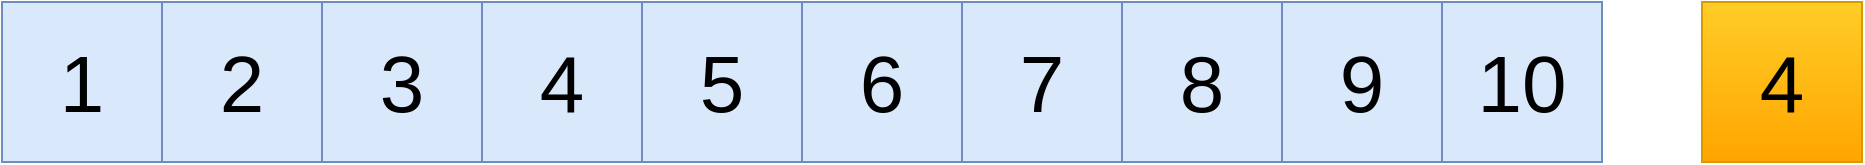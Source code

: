 <mxfile version="13.8.5" type="device" pages="4"><diagram id="A8o8ndIOnpaIri9oaf6F" name="Page-1"><mxGraphModel dx="1038" dy="523" grid="1" gridSize="13" guides="1" tooltips="1" connect="1" arrows="1" fold="1" page="1" pageScale="1" pageWidth="850" pageHeight="1100" math="0" shadow="0"><root><mxCell id="0"/><mxCell id="1" parent="0"/><mxCell id="m0-5EZ30yBmrkgnZqrFr-1" value="&lt;font style=&quot;font-size: 40px&quot;&gt;1&lt;/font&gt;" style="whiteSpace=wrap;html=1;aspect=fixed;fillColor=#dae8fc;strokeColor=#6c8ebf;" parent="1" vertex="1"><mxGeometry y="150" width="80" height="80" as="geometry"/></mxCell><mxCell id="m0-5EZ30yBmrkgnZqrFr-2" value="&lt;font style=&quot;font-size: 40px&quot;&gt;2&lt;/font&gt;" style="whiteSpace=wrap;html=1;aspect=fixed;fillColor=#dae8fc;strokeColor=#6c8ebf;" parent="1" vertex="1"><mxGeometry x="80" y="150" width="80" height="80" as="geometry"/></mxCell><mxCell id="m0-5EZ30yBmrkgnZqrFr-3" value="3" style="whiteSpace=wrap;html=1;aspect=fixed;fontSize=40;fillColor=#dae8fc;strokeColor=#6c8ebf;" parent="1" vertex="1"><mxGeometry x="160" y="150" width="80" height="80" as="geometry"/></mxCell><mxCell id="m0-5EZ30yBmrkgnZqrFr-4" value="4" style="whiteSpace=wrap;html=1;aspect=fixed;fontSize=40;fillColor=#dae8fc;strokeColor=#6c8ebf;" parent="1" vertex="1"><mxGeometry x="240" y="150" width="80" height="80" as="geometry"/></mxCell><mxCell id="m0-5EZ30yBmrkgnZqrFr-5" value="5" style="whiteSpace=wrap;html=1;aspect=fixed;fontSize=40;fillColor=#dae8fc;strokeColor=#6c8ebf;" parent="1" vertex="1"><mxGeometry x="320" y="150" width="80" height="80" as="geometry"/></mxCell><mxCell id="m0-5EZ30yBmrkgnZqrFr-6" value="6" style="whiteSpace=wrap;html=1;aspect=fixed;fontSize=40;fillColor=#dae8fc;strokeColor=#6c8ebf;" parent="1" vertex="1"><mxGeometry x="400" y="150" width="80" height="80" as="geometry"/></mxCell><mxCell id="m0-5EZ30yBmrkgnZqrFr-7" value="7" style="whiteSpace=wrap;html=1;aspect=fixed;fontSize=40;fillColor=#dae8fc;strokeColor=#6c8ebf;" parent="1" vertex="1"><mxGeometry x="480" y="150" width="80" height="80" as="geometry"/></mxCell><mxCell id="m0-5EZ30yBmrkgnZqrFr-8" value="8" style="whiteSpace=wrap;html=1;aspect=fixed;fontSize=40;fillColor=#dae8fc;strokeColor=#6c8ebf;" parent="1" vertex="1"><mxGeometry x="560" y="150" width="80" height="80" as="geometry"/></mxCell><mxCell id="m0-5EZ30yBmrkgnZqrFr-9" value="9" style="whiteSpace=wrap;html=1;aspect=fixed;fontSize=40;fillColor=#dae8fc;strokeColor=#6c8ebf;" parent="1" vertex="1"><mxGeometry x="640" y="150" width="80" height="80" as="geometry"/></mxCell><mxCell id="m0-5EZ30yBmrkgnZqrFr-10" value="10" style="whiteSpace=wrap;html=1;aspect=fixed;fontSize=40;fillColor=#dae8fc;strokeColor=#6c8ebf;" parent="1" vertex="1"><mxGeometry x="720" y="150" width="80" height="80" as="geometry"/></mxCell><mxCell id="e6FkdbNhmjMGF1ept_Yn-1" value="&lt;font style=&quot;font-size: 40px&quot;&gt;4&lt;/font&gt;" style="whiteSpace=wrap;html=1;aspect=fixed;fontSize=30;fillColor=#ffcd28;strokeColor=#d79b00;gradientColor=#ffa500;" parent="1" vertex="1"><mxGeometry x="850" y="150" width="80" height="80" as="geometry"/></mxCell></root></mxGraphModel></diagram><diagram id="mGjxp3i3cNhk7O4dNeNl" name="Page-2"><mxGraphModel dx="1038" dy="580" grid="1" gridSize="10" guides="1" tooltips="1" connect="1" arrows="1" fold="1" page="1" pageScale="1" pageWidth="850" pageHeight="1100" math="0" shadow="0"><root><mxCell id="aTSRQfXfL47nPItHjn1R-0"/><mxCell id="aTSRQfXfL47nPItHjn1R-1" parent="aTSRQfXfL47nPItHjn1R-0"/><mxCell id="aTSRQfXfL47nPItHjn1R-2" value="&lt;font style=&quot;font-size: 40px&quot;&gt;1&lt;/font&gt;" style="whiteSpace=wrap;html=1;aspect=fixed;fillColor=#dae8fc;strokeColor=#6c8ebf;" parent="aTSRQfXfL47nPItHjn1R-1" vertex="1"><mxGeometry y="150" width="80" height="80" as="geometry"/></mxCell><mxCell id="aTSRQfXfL47nPItHjn1R-3" value="&lt;font style=&quot;font-size: 40px&quot;&gt;2&lt;/font&gt;" style="whiteSpace=wrap;html=1;aspect=fixed;fillColor=#dae8fc;strokeColor=#6c8ebf;" parent="aTSRQfXfL47nPItHjn1R-1" vertex="1"><mxGeometry x="80" y="150" width="80" height="80" as="geometry"/></mxCell><mxCell id="aTSRQfXfL47nPItHjn1R-4" value="3" style="whiteSpace=wrap;html=1;aspect=fixed;fontSize=40;fillColor=#dae8fc;strokeColor=#6c8ebf;" parent="aTSRQfXfL47nPItHjn1R-1" vertex="1"><mxGeometry x="160" y="150" width="80" height="80" as="geometry"/></mxCell><mxCell id="aTSRQfXfL47nPItHjn1R-5" value="4" style="whiteSpace=wrap;html=1;aspect=fixed;fontSize=40;fillColor=#dae8fc;strokeColor=#6c8ebf;" parent="aTSRQfXfL47nPItHjn1R-1" vertex="1"><mxGeometry x="240" y="150" width="80" height="80" as="geometry"/></mxCell><mxCell id="aTSRQfXfL47nPItHjn1R-6" value="5" style="whiteSpace=wrap;html=1;aspect=fixed;fontSize=40;fillColor=#0050ef;strokeColor=#001DBC;fontColor=#ffffff;" parent="aTSRQfXfL47nPItHjn1R-1" vertex="1"><mxGeometry x="320" y="150" width="80" height="80" as="geometry"/></mxCell><mxCell id="aTSRQfXfL47nPItHjn1R-7" value="6" style="whiteSpace=wrap;html=1;aspect=fixed;fontSize=40;fillColor=#dae8fc;strokeColor=#6c8ebf;" parent="aTSRQfXfL47nPItHjn1R-1" vertex="1"><mxGeometry x="400" y="150" width="80" height="80" as="geometry"/></mxCell><mxCell id="aTSRQfXfL47nPItHjn1R-8" value="7" style="whiteSpace=wrap;html=1;aspect=fixed;fontSize=40;fillColor=#dae8fc;strokeColor=#6c8ebf;" parent="aTSRQfXfL47nPItHjn1R-1" vertex="1"><mxGeometry x="480" y="150" width="80" height="80" as="geometry"/></mxCell><mxCell id="aTSRQfXfL47nPItHjn1R-9" value="8" style="whiteSpace=wrap;html=1;aspect=fixed;fontSize=40;fillColor=#dae8fc;strokeColor=#6c8ebf;" parent="aTSRQfXfL47nPItHjn1R-1" vertex="1"><mxGeometry x="560" y="150" width="80" height="80" as="geometry"/></mxCell><mxCell id="aTSRQfXfL47nPItHjn1R-10" value="9" style="whiteSpace=wrap;html=1;aspect=fixed;fontSize=40;fillColor=#dae8fc;strokeColor=#6c8ebf;" parent="aTSRQfXfL47nPItHjn1R-1" vertex="1"><mxGeometry x="640" y="150" width="80" height="80" as="geometry"/></mxCell><mxCell id="aTSRQfXfL47nPItHjn1R-11" value="10" style="whiteSpace=wrap;html=1;aspect=fixed;fontSize=40;fillColor=#dae8fc;strokeColor=#6c8ebf;" parent="aTSRQfXfL47nPItHjn1R-1" vertex="1"><mxGeometry x="720" y="150" width="80" height="80" as="geometry"/></mxCell><mxCell id="aTSRQfXfL47nPItHjn1R-12" value="" style="html=1;shadow=0;dashed=0;align=center;verticalAlign=middle;shape=mxgraph.arrows2.arrow;dy=0.6;dx=40;direction=south;notch=0;fontSize=40;fillColor=#60a917;strokeColor=#2D7600;fontColor=#ffffff;" parent="aTSRQfXfL47nPItHjn1R-1" vertex="1"><mxGeometry x="25" y="78" width="30" height="72" as="geometry"/></mxCell><mxCell id="aTSRQfXfL47nPItHjn1R-13" value="" style="html=1;shadow=0;dashed=0;align=center;verticalAlign=middle;shape=mxgraph.arrows2.arrow;dy=0.6;dx=40;direction=south;notch=0;fontSize=40;fillColor=#60a917;strokeColor=#2D7600;fontColor=#ffffff;" parent="aTSRQfXfL47nPItHjn1R-1" vertex="1"><mxGeometry x="745" y="78" width="30" height="72" as="geometry"/></mxCell><mxCell id="aTSRQfXfL47nPItHjn1R-14" value="" style="html=1;shadow=0;dashed=0;align=center;verticalAlign=middle;shape=mxgraph.arrows2.arrow;dy=0.6;dx=40;direction=south;notch=0;fontSize=40;fillColor=#60a917;strokeColor=#2D7600;fontColor=#ffffff;" parent="aTSRQfXfL47nPItHjn1R-1" vertex="1"><mxGeometry x="345" y="78" width="30" height="72" as="geometry"/></mxCell><mxCell id="aTSRQfXfL47nPItHjn1R-15" value="mid" style="text;html=1;align=center;verticalAlign=middle;resizable=0;points=[];autosize=1;fontSize=30;" parent="aTSRQfXfL47nPItHjn1R-1" vertex="1"><mxGeometry x="327" y="30" width="65" height="39" as="geometry"/></mxCell><mxCell id="aTSRQfXfL47nPItHjn1R-16" value="low" style="text;html=1;align=center;verticalAlign=middle;resizable=0;points=[];autosize=1;fontSize=30;" parent="aTSRQfXfL47nPItHjn1R-1" vertex="1"><mxGeometry x="7.5" y="30" width="65" height="39" as="geometry"/></mxCell><mxCell id="aTSRQfXfL47nPItHjn1R-17" value="high" style="text;html=1;align=center;verticalAlign=middle;resizable=0;points=[];autosize=1;fontSize=30;" parent="aTSRQfXfL47nPItHjn1R-1" vertex="1"><mxGeometry x="721" y="30" width="78" height="39" as="geometry"/></mxCell><mxCell id="BlHiAXOhi6NLomy6-7tn-0" value="&lt;font style=&quot;font-size: 40px&quot;&gt;4&lt;/font&gt;" style="whiteSpace=wrap;html=1;aspect=fixed;fontSize=30;fillColor=#ffcd28;strokeColor=#d79b00;gradientColor=#ffa500;" parent="aTSRQfXfL47nPItHjn1R-1" vertex="1"><mxGeometry x="850" y="150" width="80" height="80" as="geometry"/></mxCell></root></mxGraphModel></diagram><diagram id="5OMY_dHHsiCcvAORQBuQ" name="Page-3"><mxGraphModel dx="1038" dy="523" grid="1" gridSize="10" guides="1" tooltips="1" connect="1" arrows="1" fold="1" page="1" pageScale="1" pageWidth="850" pageHeight="1100" math="0" shadow="0"><root><mxCell id="TZAShDMEMVolu3a6EPHl-0"/><mxCell id="TZAShDMEMVolu3a6EPHl-1" parent="TZAShDMEMVolu3a6EPHl-0"/><mxCell id="EJqBJ_CGUH2AVtB-bIF_-0" value="&lt;font style=&quot;font-size: 40px&quot;&gt;1&lt;/font&gt;" style="whiteSpace=wrap;html=1;aspect=fixed;fillColor=#dae8fc;strokeColor=#6c8ebf;" parent="TZAShDMEMVolu3a6EPHl-1" vertex="1"><mxGeometry y="150" width="80" height="80" as="geometry"/></mxCell><mxCell id="EJqBJ_CGUH2AVtB-bIF_-1" value="&lt;font style=&quot;font-size: 40px&quot;&gt;2&lt;/font&gt;" style="whiteSpace=wrap;html=1;aspect=fixed;fillColor=#0050ef;strokeColor=#001DBC;fontColor=#ffffff;" parent="TZAShDMEMVolu3a6EPHl-1" vertex="1"><mxGeometry x="80" y="150" width="80" height="80" as="geometry"/></mxCell><mxCell id="EJqBJ_CGUH2AVtB-bIF_-2" value="3" style="whiteSpace=wrap;html=1;aspect=fixed;fontSize=40;fillColor=#dae8fc;strokeColor=#6c8ebf;" parent="TZAShDMEMVolu3a6EPHl-1" vertex="1"><mxGeometry x="160" y="150" width="80" height="80" as="geometry"/></mxCell><mxCell id="EJqBJ_CGUH2AVtB-bIF_-3" value="4" style="whiteSpace=wrap;html=1;aspect=fixed;fontSize=40;fillColor=#dae8fc;strokeColor=#6c8ebf;" parent="TZAShDMEMVolu3a6EPHl-1" vertex="1"><mxGeometry x="240" y="150" width="80" height="80" as="geometry"/></mxCell><mxCell id="EJqBJ_CGUH2AVtB-bIF_-4" value="5" style="whiteSpace=wrap;html=1;aspect=fixed;fontSize=40;fillColor=#dae8fc;strokeColor=#6c8ebf;" parent="TZAShDMEMVolu3a6EPHl-1" vertex="1"><mxGeometry x="320" y="150" width="80" height="80" as="geometry"/></mxCell><mxCell id="EJqBJ_CGUH2AVtB-bIF_-5" value="6" style="whiteSpace=wrap;html=1;aspect=fixed;fontSize=40;fillColor=#dae8fc;strokeColor=#6c8ebf;" parent="TZAShDMEMVolu3a6EPHl-1" vertex="1"><mxGeometry x="400" y="150" width="80" height="80" as="geometry"/></mxCell><mxCell id="EJqBJ_CGUH2AVtB-bIF_-6" value="7" style="whiteSpace=wrap;html=1;aspect=fixed;fontSize=40;fillColor=#dae8fc;strokeColor=#6c8ebf;" parent="TZAShDMEMVolu3a6EPHl-1" vertex="1"><mxGeometry x="480" y="150" width="80" height="80" as="geometry"/></mxCell><mxCell id="EJqBJ_CGUH2AVtB-bIF_-7" value="8" style="whiteSpace=wrap;html=1;aspect=fixed;fontSize=40;fillColor=#dae8fc;strokeColor=#6c8ebf;" parent="TZAShDMEMVolu3a6EPHl-1" vertex="1"><mxGeometry x="560" y="150" width="80" height="80" as="geometry"/></mxCell><mxCell id="EJqBJ_CGUH2AVtB-bIF_-8" value="9" style="whiteSpace=wrap;html=1;aspect=fixed;fontSize=40;fillColor=#dae8fc;strokeColor=#6c8ebf;" parent="TZAShDMEMVolu3a6EPHl-1" vertex="1"><mxGeometry x="640" y="150" width="80" height="80" as="geometry"/></mxCell><mxCell id="EJqBJ_CGUH2AVtB-bIF_-9" value="10" style="whiteSpace=wrap;html=1;aspect=fixed;fontSize=40;fillColor=#dae8fc;strokeColor=#6c8ebf;" parent="TZAShDMEMVolu3a6EPHl-1" vertex="1"><mxGeometry x="720" y="150" width="80" height="80" as="geometry"/></mxCell><mxCell id="EJqBJ_CGUH2AVtB-bIF_-10" value="" style="html=1;shadow=0;dashed=0;align=center;verticalAlign=middle;shape=mxgraph.arrows2.arrow;dy=0.6;dx=40;direction=south;notch=0;fontSize=40;fillColor=#60a917;strokeColor=#2D7600;fontColor=#ffffff;" parent="TZAShDMEMVolu3a6EPHl-1" vertex="1"><mxGeometry x="25" y="78" width="30" height="72" as="geometry"/></mxCell><mxCell id="EJqBJ_CGUH2AVtB-bIF_-11" value="" style="html=1;shadow=0;dashed=0;align=center;verticalAlign=middle;shape=mxgraph.arrows2.arrow;dy=0.6;dx=40;direction=south;notch=0;fontSize=40;fillColor=#60a917;strokeColor=#2D7600;fontColor=#ffffff;" parent="TZAShDMEMVolu3a6EPHl-1" vertex="1"><mxGeometry x="265" y="78" width="30" height="72" as="geometry"/></mxCell><mxCell id="EJqBJ_CGUH2AVtB-bIF_-12" value="" style="html=1;shadow=0;dashed=0;align=center;verticalAlign=middle;shape=mxgraph.arrows2.arrow;dy=0.6;dx=40;direction=south;notch=0;fontSize=40;fillColor=#60a917;strokeColor=#2D7600;fontColor=#ffffff;" parent="TZAShDMEMVolu3a6EPHl-1" vertex="1"><mxGeometry x="105" y="78" width="30" height="72" as="geometry"/></mxCell><mxCell id="EJqBJ_CGUH2AVtB-bIF_-13" value="mid" style="text;html=1;align=center;verticalAlign=middle;resizable=0;points=[];autosize=1;fontSize=30;" parent="TZAShDMEMVolu3a6EPHl-1" vertex="1"><mxGeometry x="87.5" y="30" width="65" height="39" as="geometry"/></mxCell><mxCell id="EJqBJ_CGUH2AVtB-bIF_-14" value="low" style="text;html=1;align=center;verticalAlign=middle;resizable=0;points=[];autosize=1;fontSize=30;" parent="TZAShDMEMVolu3a6EPHl-1" vertex="1"><mxGeometry x="7.5" y="30" width="65" height="39" as="geometry"/></mxCell><mxCell id="EJqBJ_CGUH2AVtB-bIF_-15" value="high" style="text;html=1;align=center;verticalAlign=middle;resizable=0;points=[];autosize=1;fontSize=30;" parent="TZAShDMEMVolu3a6EPHl-1" vertex="1"><mxGeometry x="241" y="30" width="78" height="39" as="geometry"/></mxCell><mxCell id="EJqBJ_CGUH2AVtB-bIF_-16" value="&lt;font style=&quot;font-size: 40px&quot;&gt;4&lt;/font&gt;" style="whiteSpace=wrap;html=1;aspect=fixed;fontSize=30;fillColor=#ffcd28;strokeColor=#d79b00;gradientColor=#ffa500;" parent="TZAShDMEMVolu3a6EPHl-1" vertex="1"><mxGeometry x="850" y="150" width="80" height="80" as="geometry"/></mxCell></root></mxGraphModel></diagram><diagram id="7Pw9H-7KkTNwmAYate3W" name="Page-4"><mxGraphModel dx="1038" dy="580" grid="1" gridSize="10" guides="1" tooltips="1" connect="1" arrows="1" fold="1" page="1" pageScale="1" pageWidth="850" pageHeight="1100" math="0" shadow="0"><root><mxCell id="Tx4663GDHAQXgWrUD-7R-0"/><mxCell id="Tx4663GDHAQXgWrUD-7R-1" parent="Tx4663GDHAQXgWrUD-7R-0"/><mxCell id="Tx4663GDHAQXgWrUD-7R-2" value="&lt;font style=&quot;font-size: 40px&quot;&gt;1&lt;/font&gt;" style="whiteSpace=wrap;html=1;aspect=fixed;fillColor=#dae8fc;strokeColor=#6c8ebf;" parent="Tx4663GDHAQXgWrUD-7R-1" vertex="1"><mxGeometry y="150" width="80" height="80" as="geometry"/></mxCell><mxCell id="Tx4663GDHAQXgWrUD-7R-3" value="&lt;font style=&quot;font-size: 40px&quot;&gt;2&lt;/font&gt;" style="whiteSpace=wrap;html=1;aspect=fixed;fillColor=#dae8fc;strokeColor=#6c8ebf;" parent="Tx4663GDHAQXgWrUD-7R-1" vertex="1"><mxGeometry x="80" y="150" width="80" height="80" as="geometry"/></mxCell><mxCell id="Tx4663GDHAQXgWrUD-7R-4" value="3" style="whiteSpace=wrap;html=1;aspect=fixed;fontSize=40;fillColor=#dae8fc;strokeColor=#6c8ebf;" parent="Tx4663GDHAQXgWrUD-7R-1" vertex="1"><mxGeometry x="160" y="150" width="80" height="80" as="geometry"/></mxCell><mxCell id="Tx4663GDHAQXgWrUD-7R-5" value="4" style="whiteSpace=wrap;html=1;aspect=fixed;fontSize=40;fillColor=#0050ef;strokeColor=#001DBC;fontColor=#ffffff;" parent="Tx4663GDHAQXgWrUD-7R-1" vertex="1"><mxGeometry x="240" y="150" width="80" height="80" as="geometry"/></mxCell><mxCell id="Tx4663GDHAQXgWrUD-7R-6" value="5" style="whiteSpace=wrap;html=1;aspect=fixed;fontSize=40;fillColor=#dae8fc;strokeColor=#6c8ebf;" parent="Tx4663GDHAQXgWrUD-7R-1" vertex="1"><mxGeometry x="320" y="150" width="80" height="80" as="geometry"/></mxCell><mxCell id="Tx4663GDHAQXgWrUD-7R-7" value="6" style="whiteSpace=wrap;html=1;aspect=fixed;fontSize=40;fillColor=#dae8fc;strokeColor=#6c8ebf;" parent="Tx4663GDHAQXgWrUD-7R-1" vertex="1"><mxGeometry x="400" y="150" width="80" height="80" as="geometry"/></mxCell><mxCell id="Tx4663GDHAQXgWrUD-7R-8" value="7" style="whiteSpace=wrap;html=1;aspect=fixed;fontSize=40;fillColor=#dae8fc;strokeColor=#6c8ebf;" parent="Tx4663GDHAQXgWrUD-7R-1" vertex="1"><mxGeometry x="480" y="150" width="80" height="80" as="geometry"/></mxCell><mxCell id="Tx4663GDHAQXgWrUD-7R-9" value="8" style="whiteSpace=wrap;html=1;aspect=fixed;fontSize=40;fillColor=#dae8fc;strokeColor=#6c8ebf;" parent="Tx4663GDHAQXgWrUD-7R-1" vertex="1"><mxGeometry x="560" y="150" width="80" height="80" as="geometry"/></mxCell><mxCell id="Tx4663GDHAQXgWrUD-7R-10" value="9" style="whiteSpace=wrap;html=1;aspect=fixed;fontSize=40;fillColor=#dae8fc;strokeColor=#6c8ebf;" parent="Tx4663GDHAQXgWrUD-7R-1" vertex="1"><mxGeometry x="640" y="150" width="80" height="80" as="geometry"/></mxCell><mxCell id="Tx4663GDHAQXgWrUD-7R-11" value="10" style="whiteSpace=wrap;html=1;aspect=fixed;fontSize=40;fillColor=#dae8fc;strokeColor=#6c8ebf;" parent="Tx4663GDHAQXgWrUD-7R-1" vertex="1"><mxGeometry x="720" y="150" width="80" height="80" as="geometry"/></mxCell><mxCell id="Tx4663GDHAQXgWrUD-7R-14" value="" style="html=1;shadow=0;dashed=0;align=center;verticalAlign=middle;shape=mxgraph.arrows2.arrow;dy=0.6;dx=40;direction=south;notch=0;fontSize=40;fillColor=#60a917;strokeColor=#2D7600;fontColor=#ffffff;" parent="Tx4663GDHAQXgWrUD-7R-1" vertex="1"><mxGeometry x="265" y="78" width="30" height="72" as="geometry"/></mxCell><mxCell id="Tx4663GDHAQXgWrUD-7R-15" value="mid" style="text;html=1;align=center;verticalAlign=middle;resizable=0;points=[];autosize=1;fontSize=30;" parent="Tx4663GDHAQXgWrUD-7R-1" vertex="1"><mxGeometry x="247.5" y="30" width="65" height="39" as="geometry"/></mxCell><mxCell id="Tx4663GDHAQXgWrUD-7R-18" value="&lt;font style=&quot;font-size: 40px&quot;&gt;4&lt;/font&gt;" style="whiteSpace=wrap;html=1;aspect=fixed;fontSize=30;fillColor=#ffcd28;strokeColor=#d79b00;gradientColor=#ffa500;" parent="Tx4663GDHAQXgWrUD-7R-1" vertex="1"><mxGeometry x="850" y="150" width="80" height="80" as="geometry"/></mxCell></root></mxGraphModel></diagram></mxfile>